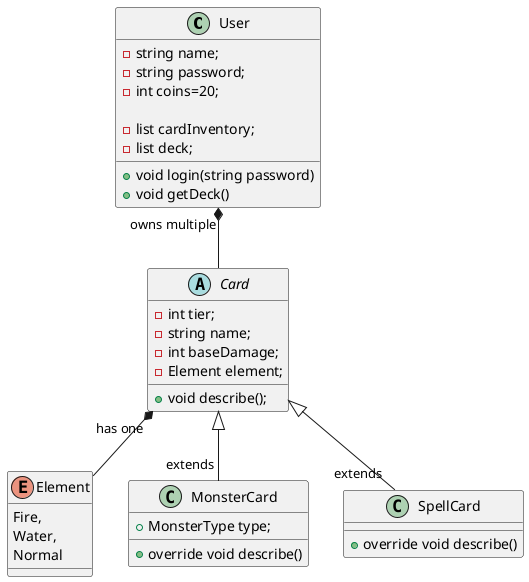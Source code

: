 @startuml
class User {
-string name;
-string password;
-int coins=20;

-list cardInventory;
-list deck;
+void login(string password)
+void getDeck()
}

enum Element{
Fire,
Water,
Normal
}

abstract class Card
{

-int tier;
-string name;
-int baseDamage;
-Element element;

+void describe();

}




class MonsterCard
{
+MonsterType type;
+override void describe()
}
class SpellCard
{
+override void describe()
}

Card <|-- "extends" MonsterCard
Card <|-- "extends" SpellCard

User "owns multiple" *-- Card
Card "has one" *-- Element


@enduml